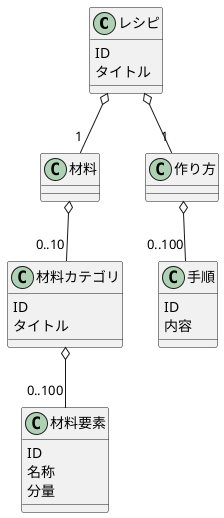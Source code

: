 @startuml

class レシピ {
    ID
    タイトル
}

class 材料 {
}

class 材料カテゴリ {
    ID
    タイトル
}

class 材料要素 {
    ID
    名称
    分量
}

class 作り方 {
}

class 手順 {
    ID
    内容
}

レシピ o-- "1" 材料
材料 o-- "0..10" 材料カテゴリ
材料カテゴリ o--"0..100" 材料要素

レシピ o-- "1" 作り方
作り方 o-- "0..100" 手順

@enduml

